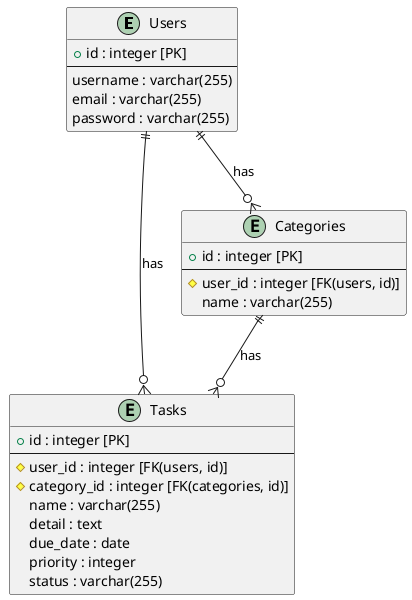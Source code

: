 @startuml
entity "Users" as users {
  + id : integer [PK]
  --
  username : varchar(255)
  email : varchar(255)
  password : varchar(255)
}

entity "Tasks" as tasks {
  + id : integer [PK]
  --
  # user_id : integer [FK(users, id)]
  # category_id : integer [FK(categories, id)]
  name : varchar(255)
  detail : text
  due_date : date
  priority : integer
  status : varchar(255)
}

entity "Categories" as categories {
  + id : integer [PK]
  --
  # user_id : integer [FK(users, id)]
  name : varchar(255)
}

users ||--o{ tasks : has
users ||--o{ categories : has
categories ||--o{ tasks : has
@enduml

